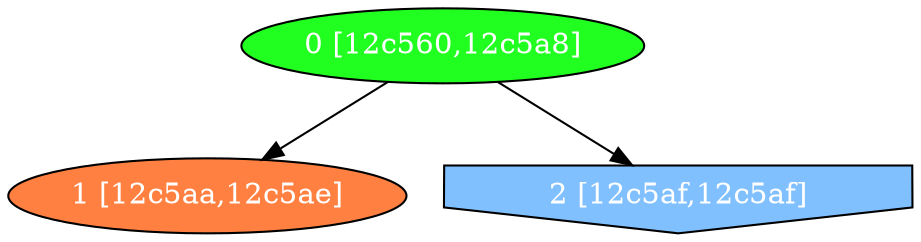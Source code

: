 diGraph libnss3{
	libnss3_0  [style=filled fillcolor="#20FF20" fontcolor="#ffffff" shape=oval label="0 [12c560,12c5a8]"]
	libnss3_1  [style=filled fillcolor="#FF8040" fontcolor="#ffffff" shape=oval label="1 [12c5aa,12c5ae]"]
	libnss3_2  [style=filled fillcolor="#80C0FF" fontcolor="#ffffff" shape=invhouse label="2 [12c5af,12c5af]"]

	libnss3_0 -> libnss3_1
	libnss3_0 -> libnss3_2
}